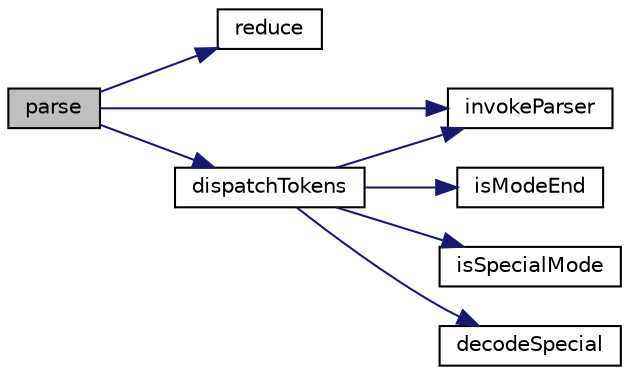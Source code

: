 digraph "parse"
{
  edge [fontname="Helvetica",fontsize="10",labelfontname="Helvetica",labelfontsize="10"];
  node [fontname="Helvetica",fontsize="10",shape=record];
  rankdir="LR";
  Node1 [label="parse",height=0.2,width=0.4,color="black", fillcolor="grey75", style="filled" fontcolor="black"];
  Node1 -> Node2 [color="midnightblue",fontsize="10",style="solid",fontname="Helvetica"];
  Node2 [label="reduce",height=0.2,width=0.4,color="black", fillcolor="white", style="filled",URL="$class_simple_lexer.html#a89abe1f5b324d24c75ba7be1f7a00bfd"];
  Node1 -> Node3 [color="midnightblue",fontsize="10",style="solid",fontname="Helvetica"];
  Node3 [label="dispatchTokens",height=0.2,width=0.4,color="black", fillcolor="white", style="filled",URL="$class_simple_lexer.html#acc9a4d24768dee703a88f6450dfea99a"];
  Node3 -> Node4 [color="midnightblue",fontsize="10",style="solid",fontname="Helvetica"];
  Node4 [label="invokeParser",height=0.2,width=0.4,color="black", fillcolor="white", style="filled",URL="$class_simple_lexer.html#af7acc95491b4a4437335dbfcd43b02dd"];
  Node3 -> Node5 [color="midnightblue",fontsize="10",style="solid",fontname="Helvetica"];
  Node5 [label="isModeEnd",height=0.2,width=0.4,color="black", fillcolor="white", style="filled",URL="$class_simple_lexer.html#a98f28c3494e87dba992217b842cd9009"];
  Node3 -> Node6 [color="midnightblue",fontsize="10",style="solid",fontname="Helvetica"];
  Node6 [label="isSpecialMode",height=0.2,width=0.4,color="black", fillcolor="white", style="filled",URL="$class_simple_lexer.html#a5cd21f3e3ee8871dea4422a15bb528db"];
  Node3 -> Node7 [color="midnightblue",fontsize="10",style="solid",fontname="Helvetica"];
  Node7 [label="decodeSpecial",height=0.2,width=0.4,color="black", fillcolor="white", style="filled",URL="$class_simple_lexer.html#afcc445f565747115727c6ce68401998c"];
  Node1 -> Node4 [color="midnightblue",fontsize="10",style="solid",fontname="Helvetica"];
}
